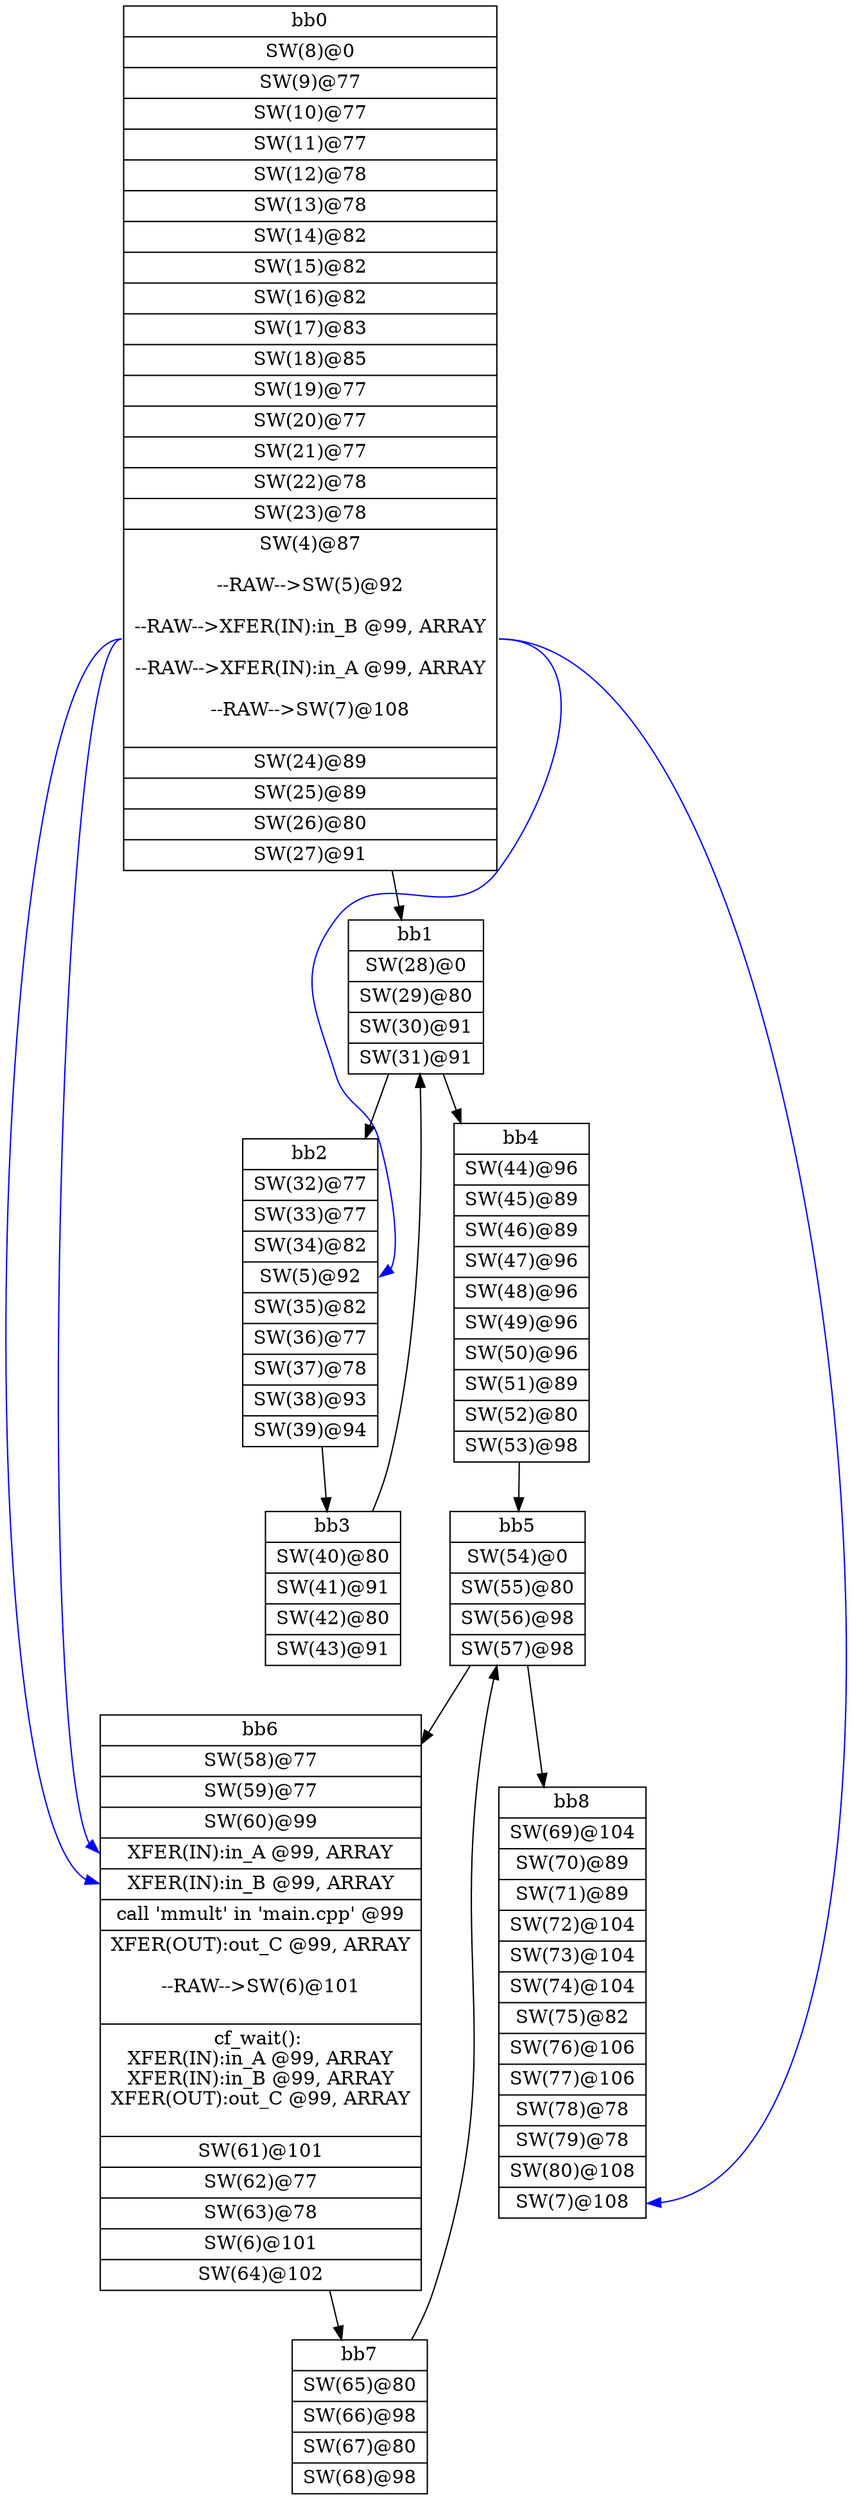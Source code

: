 digraph CDFG {
node [shape=record];
bb0 [shape=record, label = "{bb0|<x0x2bab770>SW(8)@0\n|<x0x2babb20>SW(9)@77\n|<x0x2babcf0>SW(10)@77\n|<x0x2babf30>SW(11)@77\n|<x0x2bac170>SW(12)@78\n|<x0x2bac3b0>SW(13)@78\n|<x0x2bac5f0>SW(14)@82\n|<x0x2bac800>SW(15)@82\n|<x0x2baca10>SW(16)@82\n|<x0x2bacc50>SW(17)@83\n|<x0x2bacea0>SW(18)@85\n|<x0x2bad0c0>SW(19)@77\n|<x0x2badb10>SW(20)@77\n|<x0x2badcc0>SW(21)@77\n|<x0x2badee0>SW(22)@78\n|<x0x2bae100>SW(23)@78\n|<x0x2ba4110>SW(4)@87\n\n--RAW--\>SW(5)@92\n\n--RAW--\>XFER(IN):in_B @99, ARRAY\n\n--RAW--\>XFER(IN):in_A @99, ARRAY\n\n--RAW--\>SW(7)@108\n\n|<x0x2bae320>SW(24)@89\n|<x0x2bae530>SW(25)@89\n|<x0x2bae770>SW(26)@80\n|<x0x2bae9b0>SW(27)@91\n}"];
bb1 [shape=record, label = "{bb1|<x0x2baeda0>SW(28)@0\n|<x0x2baeef0>SW(29)@80\n|<x0x2baf0c0>SW(30)@91\n|<x0x2baf2b0>SW(31)@91\n}"];
bb2 [shape=record, label = "{bb2|<x0x2baeba0>SW(32)@77\n|<x0x2baf880>SW(33)@77\n|<x0x2bafac0>SW(34)@82\n|<x0x2ba43d0>SW(5)@92\n|<x0x2bafd80>SW(35)@82\n|<x0x2baff90>SW(36)@77\n|<x0x2bb01b0>SW(37)@78\n|<x0x2bb03d0>SW(38)@93\n|<x0x2bb05f0>SW(39)@94\n}"];
bb3 [shape=record, label = "{bb3|<x0x2bb0800>SW(40)@80\n|<x0x2bb0af0>SW(41)@91\n|<x0x2bb0ce0>SW(42)@80\n|<x0x2bb0f20>SW(43)@91\n}"];
bb4 [shape=record, label = "{bb4|<x0x2bb1130>SW(44)@96\n|<x0x2bb1530>SW(45)@89\n|<x0x2bb1750>SW(46)@89\n|<x0x2bb1990>SW(47)@96\n|<x0x2bb1b80>SW(48)@96\n|<x0x2bb1d90>SW(49)@96\n|<x0x2bb2000>SW(50)@96\n|<x0x2bb21f0>SW(51)@89\n|<x0x2bb2430>SW(52)@80\n|<x0x2bb2670>SW(53)@98\n}"];
bb5 [shape=record, label = "{bb5|<x0x2bb2860>SW(54)@0\n|<x0x2bb2bd0>SW(55)@80\n|<x0x2bb2d80>SW(56)@98\n|<x0x2bb2f70>SW(57)@98\n}"];
bb6 [shape=record, label = "{bb6|<x0x2bb3180>SW(58)@77\n|<x0x2bb3500>SW(59)@77\n|<x0x2bb3720>SW(60)@99\n|<x0x2bb6ea0>XFER(IN):in_A @99, ARRAY\n|<x0x2bb6f80>XFER(IN):in_B @99, ARRAY\n|<x0x2ba0590>call 'mmult' in 'main.cpp' @99\n|<x0x2bb7060>XFER(OUT):out_C @99, ARRAY\n\n--RAW--\>SW(6)@101\n\n|<x0x2ba7980>cf_wait(): \nXFER(IN):in_A @99, ARRAY\nXFER(IN):in_B @99, ARRAY\nXFER(OUT):out_C @99, ARRAY\n\n|<x0x2bb3940>SW(61)@101\n|<x0x2bb3ba0>SW(62)@77\n|<x0x2bb3de0>SW(63)@78\n|<x0x2ba4fe0>SW(6)@101\n|<x0x2bb4000>SW(64)@102\n}"];
bb7 [shape=record, label = "{bb7|<x0x2bb4210>SW(65)@80\n|<x0x2bb4570>SW(66)@98\n|<x0x2bb4760>SW(67)@80\n|<x0x2bb49a0>SW(68)@98\n}"];
bb8 [shape=record, label = "{bb8|<x0x2bb4c00>SW(69)@104\n|<x0x2bb50c0>SW(70)@89\n|<x0x2bb52e0>SW(71)@89\n|<x0x2bb5520>SW(72)@104\n|<x0x2bb5710>SW(73)@104\n|<x0x2bb5920>SW(74)@104\n|<x0x2bb5af0>SW(75)@82\n|<x0x2bb5d10>SW(76)@106\n|<x0x2bb5f00>SW(77)@106\n|<x0x2bb6110>SW(78)@78\n|<x0x2bb6350>SW(79)@78\n|<x0x2bb6570>SW(80)@108\n|<x0x2baa120>SW(7)@108\n}"];
bb0 -> bb1
bb1 -> bb2
bb1 -> bb4
bb2 -> bb3
bb3 -> bb1
bb4 -> bb5
bb5 -> bb6
bb5 -> bb8
bb6 -> bb7
bb7 -> bb5
bb0:x0x2ba4110 -> bb2:x0x2ba43d0[color=blue]
bb0:x0x2ba4110 -> bb6:x0x2bb6f80[color=blue]
bb0:x0x2ba4110 -> bb6:x0x2bb6ea0[color=blue]
bb0:x0x2ba4110 -> bb8:x0x2baa120[color=blue]
}
